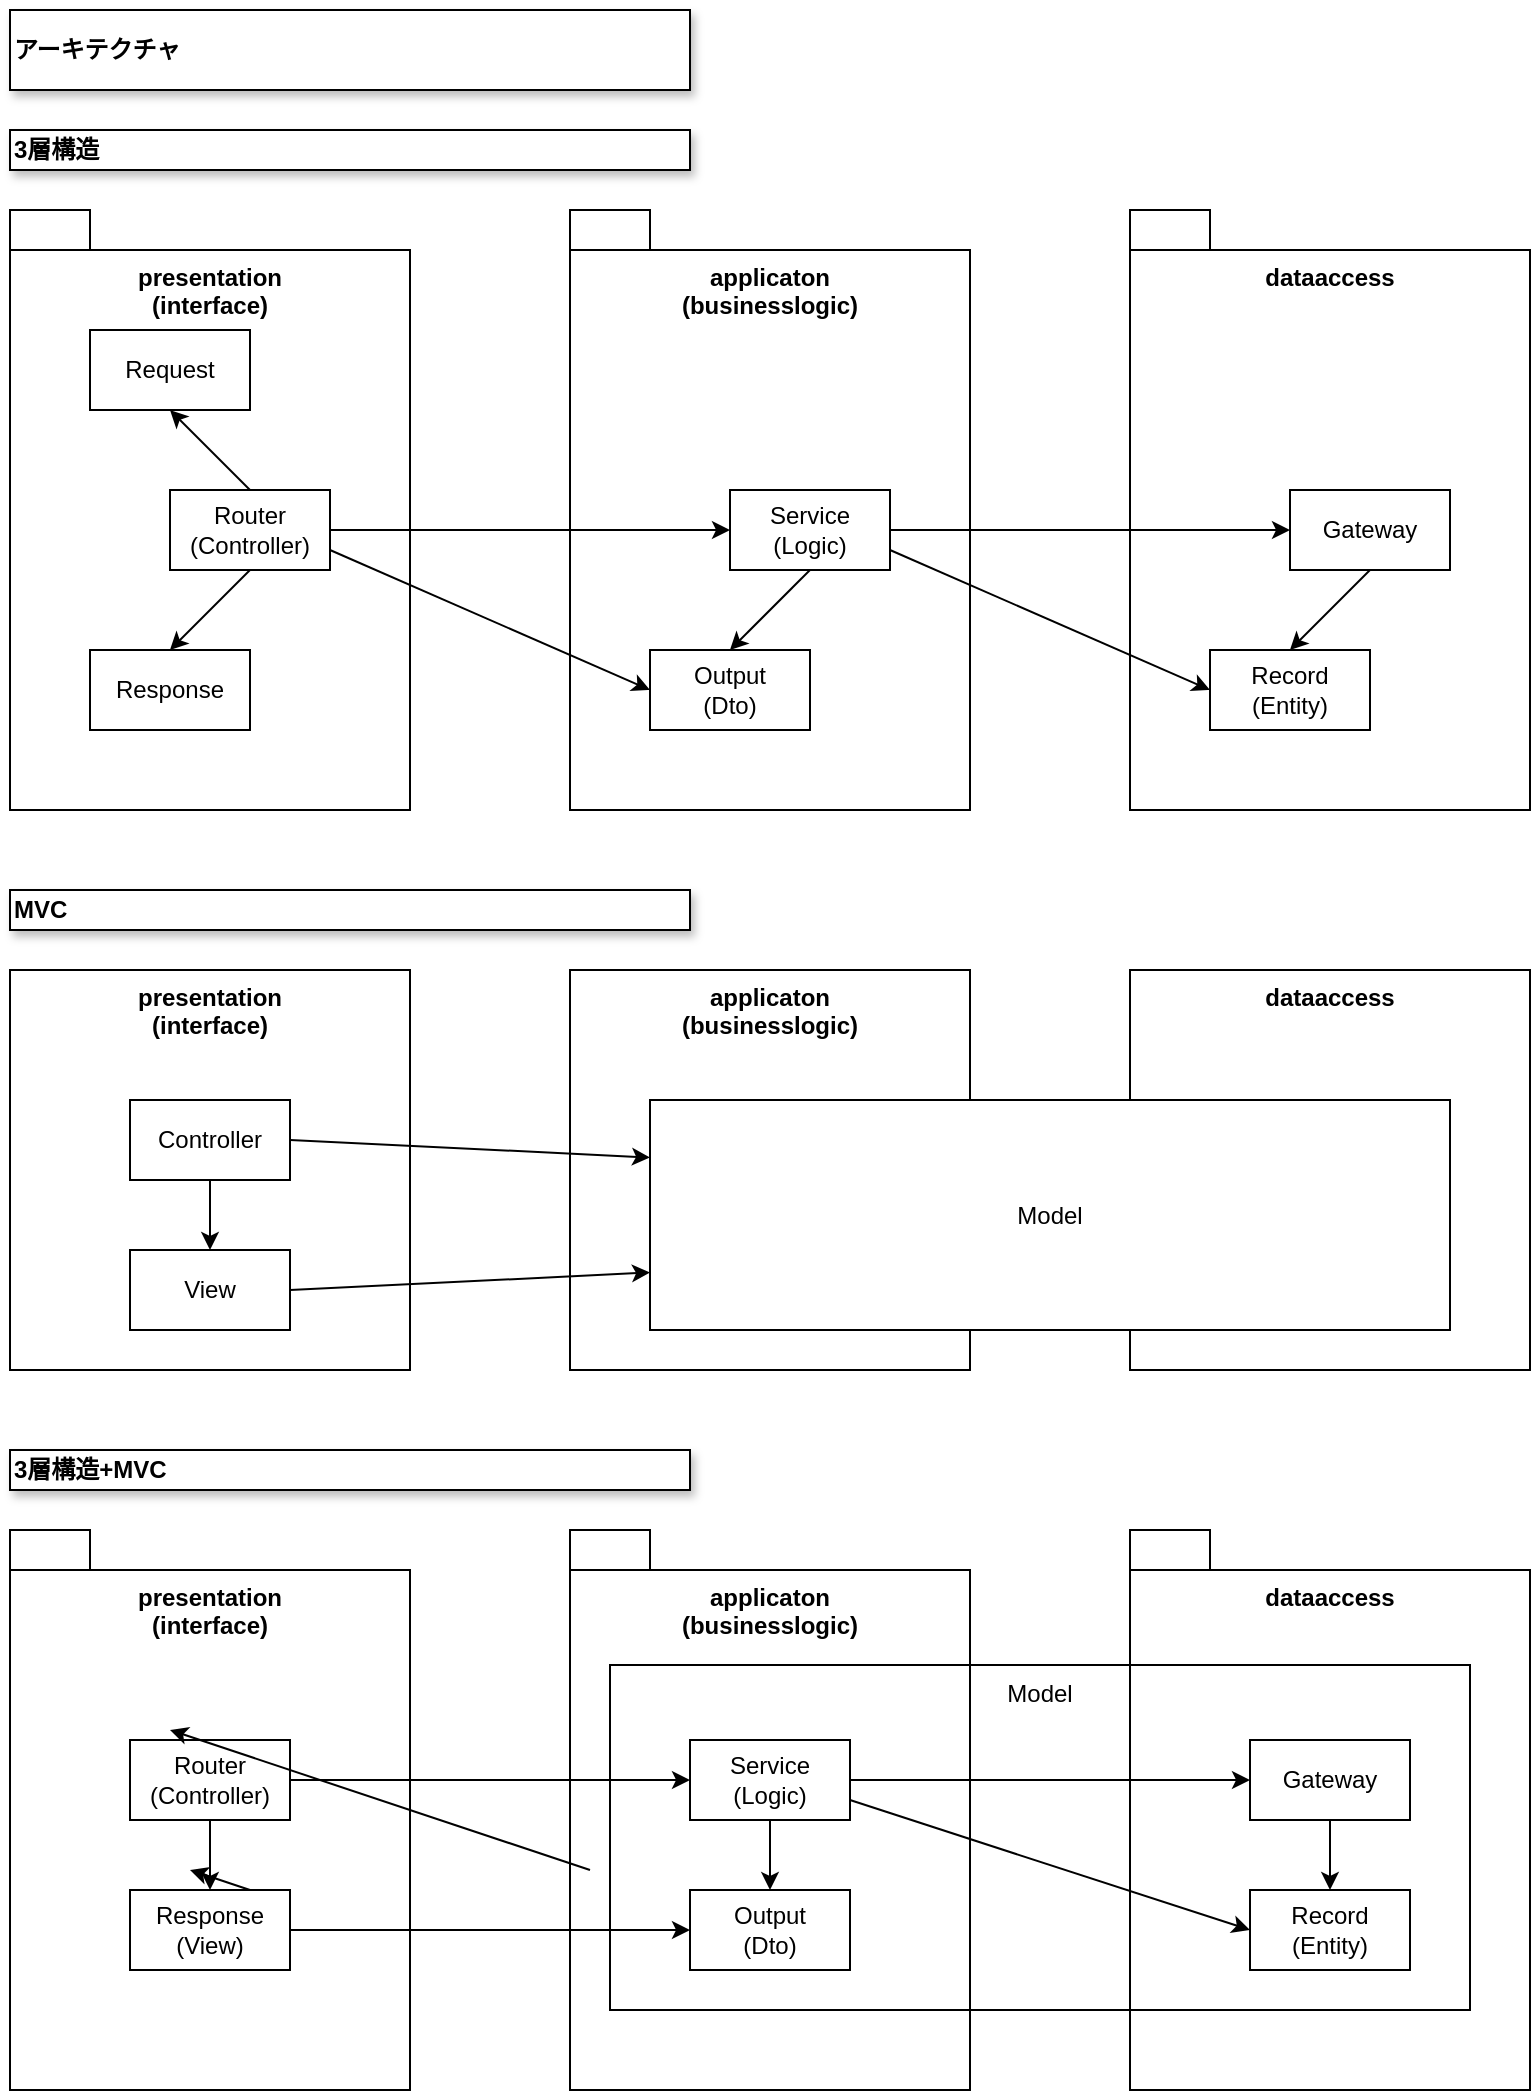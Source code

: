 <mxfile>
    <diagram id="E_QgQkRV4FquugX7nkDo" name="ページ1">
        <mxGraphModel dx="1175" dy="827" grid="1" gridSize="10" guides="1" tooltips="1" connect="1" arrows="1" fold="1" page="1" pageScale="1" pageWidth="827" pageHeight="1169" math="0" shadow="0">
            <root>
                <mxCell id="0"/>
                <mxCell id="1" parent="0"/>
                <mxCell id="73" value="&lt;span style=&quot;font-weight: normal;&quot;&gt;Model&lt;br&gt;&lt;/span&gt;" style="rounded=0;whiteSpace=wrap;html=1;fillColor=default;verticalAlign=top;fontStyle=1" vertex="1" parent="1">
                    <mxGeometry x="340" y="867.5" width="430" height="172.5" as="geometry"/>
                </mxCell>
                <mxCell id="2" value="presentation&lt;br&gt;(interface)" style="rounded=0;whiteSpace=wrap;html=1;fillColor=none;verticalAlign=top;fontStyle=1" vertex="1" parent="1">
                    <mxGeometry x="40" y="160" width="200" height="280" as="geometry"/>
                </mxCell>
                <mxCell id="3" value="アーキテクチャ" style="rounded=0;whiteSpace=wrap;html=1;align=left;shadow=1;glass=0;fontStyle=1" vertex="1" parent="1">
                    <mxGeometry x="40" y="40" width="340" height="40" as="geometry"/>
                </mxCell>
                <mxCell id="4" value="" style="rounded=0;whiteSpace=wrap;html=1;fillColor=none;" vertex="1" parent="1">
                    <mxGeometry x="40" y="140" width="40" height="20" as="geometry"/>
                </mxCell>
                <mxCell id="5" value="applicaton&lt;br&gt;(businesslogic)" style="rounded=0;whiteSpace=wrap;html=1;fillColor=none;verticalAlign=top;fontStyle=1" vertex="1" parent="1">
                    <mxGeometry x="320" y="160" width="200" height="280" as="geometry"/>
                </mxCell>
                <mxCell id="6" value="" style="rounded=0;whiteSpace=wrap;html=1;fillColor=none;" vertex="1" parent="1">
                    <mxGeometry x="320" y="140" width="40" height="20" as="geometry"/>
                </mxCell>
                <mxCell id="7" value="dataaccess" style="rounded=0;whiteSpace=wrap;html=1;fillColor=none;verticalAlign=top;fontStyle=1" vertex="1" parent="1">
                    <mxGeometry x="600" y="160" width="200" height="280" as="geometry"/>
                </mxCell>
                <mxCell id="8" value="" style="rounded=0;whiteSpace=wrap;html=1;fillColor=none;" vertex="1" parent="1">
                    <mxGeometry x="600" y="140" width="40" height="20" as="geometry"/>
                </mxCell>
                <mxCell id="9" value="&lt;span style=&quot;font-weight: normal;&quot;&gt;Request&lt;/span&gt;" style="rounded=0;whiteSpace=wrap;html=1;fillColor=none;verticalAlign=middle;fontStyle=1" vertex="1" parent="1">
                    <mxGeometry x="80" y="200" width="80" height="40" as="geometry"/>
                </mxCell>
                <mxCell id="10" value="&lt;span style=&quot;font-weight: normal;&quot;&gt;Router&lt;br&gt;(Controller)&lt;br&gt;&lt;/span&gt;" style="rounded=0;whiteSpace=wrap;html=1;fillColor=none;verticalAlign=middle;fontStyle=1" vertex="1" parent="1">
                    <mxGeometry x="120" y="280" width="80" height="40" as="geometry"/>
                </mxCell>
                <mxCell id="11" value="&lt;span style=&quot;font-weight: normal;&quot;&gt;Response&lt;/span&gt;" style="rounded=0;whiteSpace=wrap;html=1;fillColor=none;verticalAlign=middle;fontStyle=1" vertex="1" parent="1">
                    <mxGeometry x="80" y="360" width="80" height="40" as="geometry"/>
                </mxCell>
                <mxCell id="12" value="&lt;span style=&quot;font-weight: normal;&quot;&gt;Service&lt;br&gt;(Logic)&lt;br&gt;&lt;/span&gt;" style="rounded=0;whiteSpace=wrap;html=1;fillColor=none;verticalAlign=middle;fontStyle=1" vertex="1" parent="1">
                    <mxGeometry x="400" y="280" width="80" height="40" as="geometry"/>
                </mxCell>
                <mxCell id="13" value="&lt;span style=&quot;font-weight: normal;&quot;&gt;Output&lt;br&gt;(Dto)&lt;br&gt;&lt;/span&gt;" style="rounded=0;whiteSpace=wrap;html=1;fillColor=none;verticalAlign=middle;fontStyle=1" vertex="1" parent="1">
                    <mxGeometry x="360" y="360" width="80" height="40" as="geometry"/>
                </mxCell>
                <mxCell id="14" value="" style="endArrow=classic;html=1;entryX=0.5;entryY=1;entryDx=0;entryDy=0;exitX=0.5;exitY=0;exitDx=0;exitDy=0;" edge="1" parent="1" source="10" target="9">
                    <mxGeometry width="50" height="50" relative="1" as="geometry">
                        <mxPoint x="330" y="310" as="sourcePoint"/>
                        <mxPoint x="380" y="260" as="targetPoint"/>
                    </mxGeometry>
                </mxCell>
                <mxCell id="17" value="" style="endArrow=classic;html=1;entryX=0.5;entryY=0;entryDx=0;entryDy=0;exitX=0.5;exitY=1;exitDx=0;exitDy=0;" edge="1" parent="1" source="10" target="11">
                    <mxGeometry width="50" height="50" relative="1" as="geometry">
                        <mxPoint x="170" y="350" as="sourcePoint"/>
                        <mxPoint x="130" y="310" as="targetPoint"/>
                    </mxGeometry>
                </mxCell>
                <mxCell id="18" value="" style="endArrow=classic;html=1;entryX=0;entryY=0.5;entryDx=0;entryDy=0;exitX=1;exitY=0.5;exitDx=0;exitDy=0;" edge="1" parent="1" source="10" target="12">
                    <mxGeometry width="50" height="50" relative="1" as="geometry">
                        <mxPoint x="170" y="330" as="sourcePoint"/>
                        <mxPoint x="130" y="370" as="targetPoint"/>
                    </mxGeometry>
                </mxCell>
                <mxCell id="19" value="" style="endArrow=classic;html=1;entryX=0;entryY=0.5;entryDx=0;entryDy=0;exitX=1;exitY=0.75;exitDx=0;exitDy=0;" edge="1" parent="1" source="10" target="13">
                    <mxGeometry width="50" height="50" relative="1" as="geometry">
                        <mxPoint x="210" y="310" as="sourcePoint"/>
                        <mxPoint x="410" y="310" as="targetPoint"/>
                    </mxGeometry>
                </mxCell>
                <mxCell id="20" value="" style="endArrow=classic;html=1;exitX=0.5;exitY=1;exitDx=0;exitDy=0;" edge="1" parent="1" source="12">
                    <mxGeometry width="50" height="50" relative="1" as="geometry">
                        <mxPoint x="210" y="320" as="sourcePoint"/>
                        <mxPoint x="400" y="360" as="targetPoint"/>
                    </mxGeometry>
                </mxCell>
                <mxCell id="21" value="&lt;span style=&quot;font-weight: normal;&quot;&gt;Gateway&lt;/span&gt;" style="rounded=0;whiteSpace=wrap;html=1;fillColor=none;verticalAlign=middle;fontStyle=1" vertex="1" parent="1">
                    <mxGeometry x="680" y="280" width="80" height="40" as="geometry"/>
                </mxCell>
                <mxCell id="22" value="&lt;span style=&quot;font-weight: normal;&quot;&gt;Record&lt;br&gt;(Entity)&lt;br&gt;&lt;/span&gt;" style="rounded=0;whiteSpace=wrap;html=1;fillColor=none;verticalAlign=middle;fontStyle=1" vertex="1" parent="1">
                    <mxGeometry x="640" y="360" width="80" height="40" as="geometry"/>
                </mxCell>
                <mxCell id="23" value="" style="endArrow=classic;html=1;exitX=1;exitY=0.75;exitDx=0;exitDy=0;entryX=0;entryY=0.5;entryDx=0;entryDy=0;" edge="1" parent="1" source="12" target="22">
                    <mxGeometry width="50" height="50" relative="1" as="geometry">
                        <mxPoint x="450" y="330" as="sourcePoint"/>
                        <mxPoint x="410" y="370" as="targetPoint"/>
                    </mxGeometry>
                </mxCell>
                <mxCell id="24" value="" style="endArrow=classic;html=1;entryX=0;entryY=0.5;entryDx=0;entryDy=0;" edge="1" parent="1" target="21">
                    <mxGeometry width="50" height="50" relative="1" as="geometry">
                        <mxPoint x="480" y="300" as="sourcePoint"/>
                        <mxPoint x="650" y="390" as="targetPoint"/>
                    </mxGeometry>
                </mxCell>
                <mxCell id="25" value="" style="endArrow=classic;html=1;exitX=0.5;exitY=1;exitDx=0;exitDy=0;" edge="1" parent="1" source="21">
                    <mxGeometry width="50" height="50" relative="1" as="geometry">
                        <mxPoint x="490" y="320" as="sourcePoint"/>
                        <mxPoint x="680" y="360" as="targetPoint"/>
                    </mxGeometry>
                </mxCell>
                <mxCell id="26" value="3層構造" style="rounded=0;whiteSpace=wrap;html=1;align=left;shadow=1;glass=0;fontStyle=1" vertex="1" parent="1">
                    <mxGeometry x="40" y="100" width="340" height="20" as="geometry"/>
                </mxCell>
                <mxCell id="27" value="MVC" style="rounded=0;whiteSpace=wrap;html=1;align=left;shadow=1;glass=0;fontStyle=1" vertex="1" parent="1">
                    <mxGeometry x="40" y="480" width="340" height="20" as="geometry"/>
                </mxCell>
                <mxCell id="28" value="presentation&lt;br&gt;(interface)" style="rounded=0;whiteSpace=wrap;html=1;fillColor=none;verticalAlign=top;fontStyle=1" vertex="1" parent="1">
                    <mxGeometry x="40" y="520" width="200" height="200" as="geometry"/>
                </mxCell>
                <mxCell id="29" value="applicaton&lt;br&gt;(businesslogic)" style="rounded=0;whiteSpace=wrap;html=1;fillColor=none;verticalAlign=top;fontStyle=1" vertex="1" parent="1">
                    <mxGeometry x="320" y="520" width="200" height="200" as="geometry"/>
                </mxCell>
                <mxCell id="30" value="dataaccess" style="rounded=0;whiteSpace=wrap;html=1;fillColor=none;verticalAlign=top;fontStyle=1" vertex="1" parent="1">
                    <mxGeometry x="600" y="520" width="200" height="200" as="geometry"/>
                </mxCell>
                <mxCell id="31" value="&lt;span style=&quot;font-weight: normal;&quot;&gt;Controller&lt;/span&gt;" style="rounded=0;whiteSpace=wrap;html=1;fillColor=none;verticalAlign=middle;fontStyle=1" vertex="1" parent="1">
                    <mxGeometry x="100" y="585" width="80" height="40" as="geometry"/>
                </mxCell>
                <mxCell id="32" value="&lt;span style=&quot;font-weight: normal;&quot;&gt;View&lt;br&gt;&lt;/span&gt;" style="rounded=0;whiteSpace=wrap;html=1;fillColor=none;verticalAlign=middle;fontStyle=1" vertex="1" parent="1">
                    <mxGeometry x="100" y="660" width="80" height="40" as="geometry"/>
                </mxCell>
                <mxCell id="34" value="&lt;span style=&quot;font-weight: normal;&quot;&gt;Model&lt;br&gt;&lt;/span&gt;" style="rounded=0;whiteSpace=wrap;html=1;fillColor=default;verticalAlign=middle;fontStyle=1" vertex="1" parent="1">
                    <mxGeometry x="360" y="585" width="400" height="115" as="geometry"/>
                </mxCell>
                <mxCell id="36" value="" style="endArrow=classic;html=1;exitX=0.5;exitY=1;exitDx=0;exitDy=0;" edge="1" source="31" parent="1">
                    <mxGeometry width="50" height="50" relative="1" as="geometry">
                        <mxPoint x="330" y="670" as="sourcePoint"/>
                        <mxPoint x="140" y="660" as="targetPoint"/>
                    </mxGeometry>
                </mxCell>
                <mxCell id="38" value="" style="endArrow=classic;html=1;entryX=0;entryY=0.75;entryDx=0;entryDy=0;exitX=1;exitY=0.5;exitDx=0;exitDy=0;" edge="1" source="32" target="34" parent="1">
                    <mxGeometry width="50" height="50" relative="1" as="geometry">
                        <mxPoint x="170" y="690" as="sourcePoint"/>
                        <mxPoint x="130" y="730" as="targetPoint"/>
                    </mxGeometry>
                </mxCell>
                <mxCell id="39" value="" style="endArrow=classic;html=1;entryX=0;entryY=0.25;entryDx=0;entryDy=0;exitX=1;exitY=0.5;exitDx=0;exitDy=0;" edge="1" source="31" target="34" parent="1">
                    <mxGeometry width="50" height="50" relative="1" as="geometry">
                        <mxPoint x="210" y="670" as="sourcePoint"/>
                        <mxPoint x="410" y="670" as="targetPoint"/>
                    </mxGeometry>
                </mxCell>
                <mxCell id="46" value="presentation&lt;br&gt;(interface)" style="rounded=0;whiteSpace=wrap;html=1;fillColor=none;verticalAlign=top;fontStyle=1" vertex="1" parent="1">
                    <mxGeometry x="40" y="820" width="200" height="260" as="geometry"/>
                </mxCell>
                <mxCell id="47" value="" style="rounded=0;whiteSpace=wrap;html=1;fillColor=none;" vertex="1" parent="1">
                    <mxGeometry x="40" y="800" width="40" height="20" as="geometry"/>
                </mxCell>
                <mxCell id="48" value="applicaton&lt;br&gt;(businesslogic)" style="rounded=0;whiteSpace=wrap;html=1;fillColor=none;verticalAlign=top;fontStyle=1" vertex="1" parent="1">
                    <mxGeometry x="320" y="820" width="200" height="260" as="geometry"/>
                </mxCell>
                <mxCell id="49" value="" style="rounded=0;whiteSpace=wrap;html=1;fillColor=none;" vertex="1" parent="1">
                    <mxGeometry x="320" y="800" width="40" height="20" as="geometry"/>
                </mxCell>
                <mxCell id="50" value="dataaccess" style="rounded=0;whiteSpace=wrap;html=1;fillColor=none;verticalAlign=top;fontStyle=1" vertex="1" parent="1">
                    <mxGeometry x="600" y="820" width="200" height="260" as="geometry"/>
                </mxCell>
                <mxCell id="51" value="" style="rounded=0;whiteSpace=wrap;html=1;fillColor=none;" vertex="1" parent="1">
                    <mxGeometry x="600" y="800" width="40" height="20" as="geometry"/>
                </mxCell>
                <mxCell id="55" value="&lt;span style=&quot;font-weight: normal;&quot;&gt;Service&lt;br&gt;(Logic)&lt;br&gt;&lt;/span&gt;" style="rounded=0;whiteSpace=wrap;html=1;fillColor=none;verticalAlign=middle;fontStyle=1" vertex="1" parent="1">
                    <mxGeometry x="380" y="905" width="80" height="40" as="geometry"/>
                </mxCell>
                <mxCell id="56" value="&lt;span style=&quot;font-weight: normal;&quot;&gt;Output&lt;br&gt;(Dto)&lt;br&gt;&lt;/span&gt;" style="rounded=0;whiteSpace=wrap;html=1;fillColor=none;verticalAlign=middle;fontStyle=1" vertex="1" parent="1">
                    <mxGeometry x="380" y="980" width="80" height="40" as="geometry"/>
                </mxCell>
                <mxCell id="57" value="" style="endArrow=classic;html=1;entryX=0.5;entryY=1;entryDx=0;entryDy=0;exitX=0.5;exitY=0;exitDx=0;exitDy=0;" edge="1" parent="1" source="53">
                    <mxGeometry width="50" height="50" relative="1" as="geometry">
                        <mxPoint x="330" y="970" as="sourcePoint"/>
                        <mxPoint x="120" y="900" as="targetPoint"/>
                    </mxGeometry>
                </mxCell>
                <mxCell id="58" value="" style="endArrow=classic;html=1;entryX=0.5;entryY=0;entryDx=0;entryDy=0;exitX=0.5;exitY=1;exitDx=0;exitDy=0;" edge="1" parent="1" target="54">
                    <mxGeometry width="50" height="50" relative="1" as="geometry">
                        <mxPoint x="160" y="980" as="sourcePoint"/>
                        <mxPoint x="130" y="970" as="targetPoint"/>
                    </mxGeometry>
                </mxCell>
                <mxCell id="59" value="" style="endArrow=classic;html=1;entryX=0;entryY=0.5;entryDx=0;entryDy=0;exitX=1;exitY=0.5;exitDx=0;exitDy=0;" edge="1" parent="1" source="71" target="55">
                    <mxGeometry width="50" height="50" relative="1" as="geometry">
                        <mxPoint x="200" y="960" as="sourcePoint"/>
                        <mxPoint x="130" y="1030" as="targetPoint"/>
                    </mxGeometry>
                </mxCell>
                <mxCell id="61" value="" style="endArrow=classic;html=1;exitX=0.5;exitY=1;exitDx=0;exitDy=0;" edge="1" parent="1" source="55" target="56">
                    <mxGeometry width="50" height="50" relative="1" as="geometry">
                        <mxPoint x="210" y="980" as="sourcePoint"/>
                        <mxPoint x="400" y="1020" as="targetPoint"/>
                    </mxGeometry>
                </mxCell>
                <mxCell id="60" value="" style="endArrow=classic;html=1;entryX=0;entryY=0.5;entryDx=0;entryDy=0;exitX=1;exitY=0.5;exitDx=0;exitDy=0;" edge="1" parent="1" source="70" target="56">
                    <mxGeometry width="50" height="50" relative="1" as="geometry">
                        <mxPoint x="200" y="970" as="sourcePoint"/>
                        <mxPoint x="410" y="970" as="targetPoint"/>
                    </mxGeometry>
                </mxCell>
                <mxCell id="62" value="&lt;span style=&quot;font-weight: normal;&quot;&gt;Gateway&lt;/span&gt;" style="rounded=0;whiteSpace=wrap;html=1;fillColor=none;verticalAlign=middle;fontStyle=1" vertex="1" parent="1">
                    <mxGeometry x="660" y="905" width="80" height="40" as="geometry"/>
                </mxCell>
                <mxCell id="63" value="&lt;span style=&quot;font-weight: normal;&quot;&gt;Record&lt;br&gt;(Entity)&lt;br&gt;&lt;/span&gt;" style="rounded=0;whiteSpace=wrap;html=1;fillColor=none;verticalAlign=middle;fontStyle=1" vertex="1" parent="1">
                    <mxGeometry x="660" y="980" width="80" height="40" as="geometry"/>
                </mxCell>
                <mxCell id="64" value="" style="endArrow=classic;html=1;exitX=1;exitY=0.75;exitDx=0;exitDy=0;entryX=0;entryY=0.5;entryDx=0;entryDy=0;" edge="1" parent="1" source="55" target="63">
                    <mxGeometry width="50" height="50" relative="1" as="geometry">
                        <mxPoint x="450" y="990" as="sourcePoint"/>
                        <mxPoint x="410" y="1030" as="targetPoint"/>
                    </mxGeometry>
                </mxCell>
                <mxCell id="65" value="" style="endArrow=classic;html=1;entryX=0;entryY=0.5;entryDx=0;entryDy=0;exitX=1;exitY=0.5;exitDx=0;exitDy=0;" edge="1" parent="1" target="62" source="55">
                    <mxGeometry width="50" height="50" relative="1" as="geometry">
                        <mxPoint x="480" y="960" as="sourcePoint"/>
                        <mxPoint x="650" y="1050" as="targetPoint"/>
                    </mxGeometry>
                </mxCell>
                <mxCell id="66" value="" style="endArrow=classic;html=1;exitX=0.5;exitY=1;exitDx=0;exitDy=0;entryX=0.5;entryY=0;entryDx=0;entryDy=0;" edge="1" parent="1" source="62" target="63">
                    <mxGeometry width="50" height="50" relative="1" as="geometry">
                        <mxPoint x="490" y="980" as="sourcePoint"/>
                        <mxPoint x="680" y="1020" as="targetPoint"/>
                    </mxGeometry>
                </mxCell>
                <mxCell id="67" value="3層構造+MVC" style="rounded=0;whiteSpace=wrap;html=1;align=left;shadow=1;glass=0;fontStyle=1" vertex="1" parent="1">
                    <mxGeometry x="40" y="760" width="340" height="20" as="geometry"/>
                </mxCell>
                <mxCell id="70" value="&lt;span style=&quot;font-weight: 400;&quot;&gt;Response&lt;br&gt;&lt;/span&gt;&lt;span style=&quot;font-weight: normal;&quot;&gt;(View)&lt;br&gt;&lt;/span&gt;" style="rounded=0;whiteSpace=wrap;html=1;fillColor=none;verticalAlign=middle;fontStyle=1" vertex="1" parent="1">
                    <mxGeometry x="100" y="980" width="80" height="40" as="geometry"/>
                </mxCell>
                <mxCell id="71" value="&lt;span style=&quot;font-weight: 400;&quot;&gt;Router&lt;/span&gt;&lt;br style=&quot;border-color: var(--border-color); font-weight: 400;&quot;&gt;&lt;span style=&quot;font-weight: 400;&quot;&gt;(Controller)&lt;/span&gt;" style="rounded=0;whiteSpace=wrap;html=1;fillColor=none;verticalAlign=middle;fontStyle=1" vertex="1" parent="1">
                    <mxGeometry x="100" y="905" width="80" height="40" as="geometry"/>
                </mxCell>
                <mxCell id="72" value="" style="endArrow=classic;html=1;exitX=0.5;exitY=1;exitDx=0;exitDy=0;" edge="1" source="71" parent="1">
                    <mxGeometry width="50" height="50" relative="1" as="geometry">
                        <mxPoint x="330" y="990" as="sourcePoint"/>
                        <mxPoint x="140" y="980" as="targetPoint"/>
                    </mxGeometry>
                </mxCell>
            </root>
        </mxGraphModel>
    </diagram>
</mxfile>